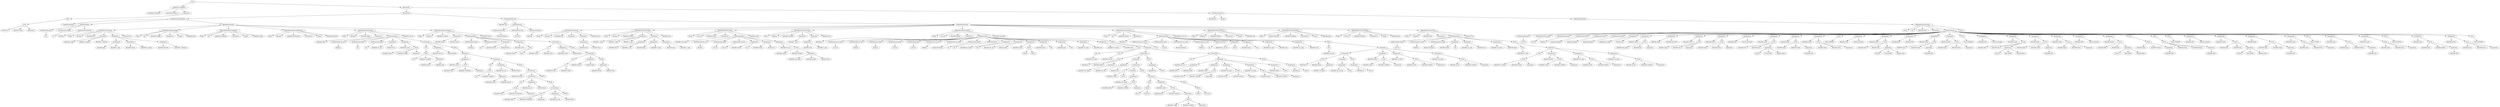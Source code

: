 digraph {
n0 [label="Goal:"];
n1 [label="MainClass:LinkedList"];
n2 [label="Identifier:LinkedList"];
n1 -> n2
n3 [label="Method Identifier:a"];
n1 -> n3
n4 [label="Statement:"];
n5 [label="Print:"];
n6 [label="FCall:"];
n7 [label="NewVar:LL"];
n6 -> n7
n8 [label="Identifier:Start"];
n6 -> n8
n9 [label="Arguments:"];
n6 -> n9
n5 -> n6
n4 -> n5
n1 -> n4
n0 -> n1
n10 [label="LRClassDec:"];
n11 [label="LRClassDec:"];
n12 [label="ClassDeclaration:Element"];
n13 [label="Identifier:Element"];
n12 -> n13
n14 [label="VarDeclarations:"];
n15 [label="VarDeclaration:Age"];
n16 [label="Int:"];
n15 -> n16
n14 -> n15
n17 [label="VarDeclaration:Salary"];
n18 [label="Int:"];
n17 -> n18
n14 -> n17
n19 [label="VarDeclaration:Married"];
n20 [label="Boolean:"];
n19 -> n20
n14 -> n19
n12 -> n14
n21 [label="MethodDeclarations:"];
n22 [label="MethodDeclaration:Init"];
n23 [label="Public:"];
n22 -> n23
n24 [label="Boolean:"];
n22 -> n24
n25 [label="Identifier:Init"];
n22 -> n25
n26 [label="Parameters:"];
n27 [label="Identifier:v_Age"];
n26 -> n27
n28 [label="Identifer:v_Salary"];
n26 -> n28
n29 [label="Identifer:v_Married"];
n26 -> n29
n22 -> n26
n30 [label="Statement:"];
n31 [label="Assignment:"];
n32 [label="Identifier:Age"];
n31 -> n32
n33 [label="Identifier:v_Age"];
n31 -> n33
n30 -> n31
n34 [label="Assignment:"];
n35 [label="Identifier:Salary"];
n34 -> n35
n36 [label="Identifier:v_Salary"];
n34 -> n36
n30 -> n34
n37 [label="Assignment:"];
n38 [label="Identifier:Married"];
n37 -> n38
n39 [label="Identifier:v_Married"];
n37 -> n39
n30 -> n37
n22 -> n30
n40 [label="Boolean:True"];
n22 -> n40
n21 -> n22
n41 [label="MethodDeclaration:GetAge"];
n42 [label="Public:"];
n41 -> n42
n43 [label="Int:"];
n41 -> n43
n44 [label="Identifier:GetAge"];
n41 -> n44
n45 [label="Parameters:"];
n41 -> n45
n46 [label="Empty:"];
n41 -> n46
n47 [label="Identifier:Age"];
n41 -> n47
n21 -> n41
n48 [label="MethodDeclaration:GetSalary"];
n49 [label="Public:"];
n48 -> n49
n50 [label="Int:"];
n48 -> n50
n51 [label="Identifier:GetSalary"];
n48 -> n51
n52 [label="Parameters:"];
n48 -> n52
n53 [label="Empty:"];
n48 -> n53
n54 [label="Identifier:Salary"];
n48 -> n54
n21 -> n48
n55 [label="MethodDeclaration:GetMarried"];
n56 [label="Public:"];
n55 -> n56
n57 [label="Boolean:"];
n55 -> n57
n58 [label="Identifier:GetMarried"];
n55 -> n58
n59 [label="Parameters:"];
n55 -> n59
n60 [label="Empty:"];
n55 -> n60
n61 [label="Identifier:Married"];
n55 -> n61
n21 -> n55
n62 [label="MethodDeclaration:Equal"];
n63 [label="Public:"];
n62 -> n63
n64 [label="Boolean:"];
n62 -> n64
n65 [label="Identifier:Equal"];
n62 -> n65
n66 [label="Parameters:"];
n67 [label="Identifier:other"];
n66 -> n67
n62 -> n66
n68 [label="VarDeclarations:"];
n69 [label="VarDeclaration:ret_val"];
n70 [label="Boolean:"];
n69 -> n70
n68 -> n69
n71 [label="VarDeclaration:aux01"];
n72 [label="Int:"];
n71 -> n72
n68 -> n71
n73 [label="VarDeclaration:aux02"];
n74 [label="Int:"];
n73 -> n74
n68 -> n73
n75 [label="Assignment:"];
n76 [label="Identifier:ret_val"];
n75 -> n76
n77 [label="Boolean:True"];
n75 -> n77
n68 -> n75
n78 [label="Assignment:"];
n79 [label="Identifier:aux01"];
n78 -> n79
n80 [label="FCall:"];
n81 [label="Identifier:other"];
n80 -> n81
n82 [label="Identifier:GetAge"];
n80 -> n82
n83 [label="Arguments:"];
n80 -> n83
n78 -> n80
n68 -> n78
n84 [label="If statement:"];
n85 [label="Not:"];
n86 [label="FCall:"];
n87 [label="this:"];
n86 -> n87
n88 [label="Identifier:Compare"];
n86 -> n88
n89 [label="Arguments:"];
n90 [label="Identifier:aux01"];
n89 -> n90
n91 [label="Identifier:Age"];
n89 -> n91
n86 -> n89
n85 -> n86
n84 -> n85
n92 [label="Assignment:"];
n93 [label="Identifier:ret_val"];
n92 -> n93
n94 [label="Boolean:False"];
n92 -> n94
n84 -> n92
n95 [label="ELSE:"];
n96 [label="Statement:"];
n97 [label="Assignment:"];
n98 [label="Identifier:aux02"];
n97 -> n98
n99 [label="FCall:"];
n100 [label="Identifier:other"];
n99 -> n100
n101 [label="Identifier:GetSalary"];
n99 -> n101
n102 [label="Arguments:"];
n99 -> n102
n97 -> n99
n96 -> n97
n103 [label="If statement:"];
n104 [label="Not:"];
n105 [label="FCall:"];
n106 [label="this:"];
n105 -> n106
n107 [label="Identifier:Compare"];
n105 -> n107
n108 [label="Arguments:"];
n109 [label="Identifier:aux02"];
n108 -> n109
n110 [label="Identifier:Salary"];
n108 -> n110
n105 -> n108
n104 -> n105
n103 -> n104
n111 [label="Assignment:"];
n112 [label="Identifier:ret_val"];
n111 -> n112
n113 [label="Boolean:False"];
n111 -> n113
n103 -> n111
n114 [label="ELSE:"];
n115 [label="If statement:"];
n116 [label="Identifier:Married"];
n115 -> n116
n117 [label="If statement:"];
n118 [label="Not:"];
n119 [label="FCall:"];
n120 [label="Identifier:other"];
n119 -> n120
n121 [label="Identifier:GetMarried"];
n119 -> n121
n122 [label="Arguments:"];
n119 -> n122
n118 -> n119
n117 -> n118
n123 [label="Assignment:"];
n124 [label="Identifier:ret_val"];
n123 -> n124
n125 [label="Boolean:False"];
n123 -> n125
n117 -> n123
n126 [label="ELSE:"];
n127 [label="If statement:"];
n128 [label="FCall:"];
n129 [label="Identifier:other"];
n128 -> n129
n130 [label="Identifier:GetMarried"];
n128 -> n130
n131 [label="Arguments:"];
n128 -> n131
n127 -> n128
n132 [label="Assignment:"];
n133 [label="Identifier:ret_val"];
n132 -> n133
n134 [label="Boolean:False"];
n132 -> n134
n127 -> n132
n135 [label="EMPTY:"];
n127 -> n135
n126 -> n127
n117 -> n126
n115 -> n117
n136 [label="EMPTY:"];
n115 -> n136
n114 -> n115
n103 -> n114
n96 -> n103
n95 -> n96
n84 -> n95
n68 -> n84
n62 -> n68
n137 [label="Identifier:ret_val"];
n62 -> n137
n21 -> n62
n138 [label="MethodDeclaration:Compare"];
n139 [label="Public:"];
n138 -> n139
n140 [label="Boolean:"];
n138 -> n140
n141 [label="Identifier:Compare"];
n138 -> n141
n142 [label="Parameters:"];
n143 [label="Identifier:num1"];
n142 -> n143
n144 [label="Identifer:num2"];
n142 -> n144
n138 -> n142
n145 [label="VarDeclarations:"];
n146 [label="VarDeclaration:retval"];
n147 [label="Boolean:"];
n146 -> n147
n145 -> n146
n148 [label="VarDeclaration:aux02"];
n149 [label="Int:"];
n148 -> n149
n145 -> n148
n150 [label="Assignment:"];
n151 [label="Identifier:retval"];
n150 -> n151
n152 [label="Boolean:False"];
n150 -> n152
n145 -> n150
n153 [label="Assignment:"];
n154 [label="Identifier:aux02"];
n153 -> n154
n155 [label="Plus:"];
n156 [label="Identifier:num2"];
n155 -> n156
n157 [label="Num:1"];
n155 -> n157
n153 -> n155
n145 -> n153
n158 [label="If statement:"];
n159 [label="Lt:"];
n160 [label="Identifier:num1"];
n159 -> n160
n161 [label="Identifier:num2"];
n159 -> n161
n158 -> n159
n162 [label="Assignment:"];
n163 [label="Identifier:retval"];
n162 -> n163
n164 [label="Boolean:False"];
n162 -> n164
n158 -> n162
n165 [label="ELSE:"];
n166 [label="If statement:"];
n167 [label="Not:"];
n168 [label="Lt:"];
n169 [label="Identifier:num1"];
n168 -> n169
n170 [label="Identifier:aux02"];
n168 -> n170
n167 -> n168
n166 -> n167
n171 [label="Assignment:"];
n172 [label="Identifier:retval"];
n171 -> n172
n173 [label="Boolean:False"];
n171 -> n173
n166 -> n171
n174 [label="ELSE:"];
n175 [label="Assignment:"];
n176 [label="Identifier:retval"];
n175 -> n176
n177 [label="Boolean:True"];
n175 -> n177
n174 -> n175
n166 -> n174
n165 -> n166
n158 -> n165
n145 -> n158
n138 -> n145
n178 [label="Identifier:retval"];
n138 -> n178
n21 -> n138
n12 -> n21
n11 -> n12
n179 [label="ClassDeclaration:List"];
n180 [label="Identifier:List"];
n179 -> n180
n181 [label="VarDeclarations:"];
n182 [label="VarDeclaration:elem"];
n183 [label="Element:Element"];
n182 -> n183
n181 -> n182
n184 [label="VarDeclaration:next"];
n185 [label="List:List"];
n184 -> n185
n181 -> n184
n186 [label="VarDeclaration:end"];
n187 [label="Boolean:"];
n186 -> n187
n181 -> n186
n179 -> n181
n188 [label="MethodDeclarations:"];
n189 [label="MethodDeclaration:Init"];
n190 [label="Public:"];
n189 -> n190
n191 [label="Boolean:"];
n189 -> n191
n192 [label="Identifier:Init"];
n189 -> n192
n193 [label="Parameters:"];
n189 -> n193
n194 [label="Statement:"];
n195 [label="Assignment:"];
n196 [label="Identifier:end"];
n195 -> n196
n197 [label="Boolean:True"];
n195 -> n197
n194 -> n195
n189 -> n194
n198 [label="Boolean:True"];
n189 -> n198
n188 -> n189
n199 [label="MethodDeclaration:InitNew"];
n200 [label="Public:"];
n199 -> n200
n201 [label="Boolean:"];
n199 -> n201
n202 [label="Identifier:InitNew"];
n199 -> n202
n203 [label="Parameters:"];
n204 [label="Identifier:v_elem"];
n203 -> n204
n205 [label="Identifer:v_next"];
n203 -> n205
n206 [label="Identifer:v_end"];
n203 -> n206
n199 -> n203
n207 [label="Statement:"];
n208 [label="Assignment:"];
n209 [label="Identifier:end"];
n208 -> n209
n210 [label="Identifier:v_end"];
n208 -> n210
n207 -> n208
n211 [label="Assignment:"];
n212 [label="Identifier:elem"];
n211 -> n212
n213 [label="Identifier:v_elem"];
n211 -> n213
n207 -> n211
n214 [label="Assignment:"];
n215 [label="Identifier:next"];
n214 -> n215
n216 [label="Identifier:v_next"];
n214 -> n216
n207 -> n214
n199 -> n207
n217 [label="Boolean:True"];
n199 -> n217
n188 -> n199
n218 [label="MethodDeclaration:Insert"];
n219 [label="Public:"];
n218 -> n219
n220 [label="List:List"];
n218 -> n220
n221 [label="Identifier:Insert"];
n218 -> n221
n222 [label="Parameters:"];
n223 [label="Identifier:new_elem"];
n222 -> n223
n218 -> n222
n224 [label="VarDeclarations:"];
n225 [label="VarDeclaration:ret_val"];
n226 [label="Boolean:"];
n225 -> n226
n224 -> n225
n227 [label="VarDeclaration:aux03"];
n228 [label="List:List"];
n227 -> n228
n224 -> n227
n229 [label="VarDeclaration:aux02"];
n230 [label="List:List"];
n229 -> n230
n224 -> n229
n231 [label="Assignment:"];
n232 [label="Identifier:aux03"];
n231 -> n232
n233 [label="this:"];
n231 -> n233
n224 -> n231
n234 [label="Assignment:"];
n235 [label="Identifier:aux02"];
n234 -> n235
n236 [label="NewVar:List"];
n234 -> n236
n224 -> n234
n237 [label="Assignment:"];
n238 [label="Identifier:ret_val"];
n237 -> n238
n239 [label="FCall:"];
n240 [label="Identifier:aux02"];
n239 -> n240
n241 [label="Identifier:InitNew"];
n239 -> n241
n242 [label="Arguments:"];
n243 [label="Identifier:new_elem"];
n242 -> n243
n244 [label="Identifier:aux03"];
n242 -> n244
n245 [label="Boolean:False"];
n242 -> n245
n239 -> n242
n237 -> n239
n224 -> n237
n218 -> n224
n246 [label="Identifier:aux02"];
n218 -> n246
n188 -> n218
n247 [label="MethodDeclaration:SetNext"];
n248 [label="Public:"];
n247 -> n248
n249 [label="Boolean:"];
n247 -> n249
n250 [label="Identifier:SetNext"];
n247 -> n250
n251 [label="Parameters:"];
n252 [label="Identifier:v_next"];
n251 -> n252
n247 -> n251
n253 [label="Statement:"];
n254 [label="Assignment:"];
n255 [label="Identifier:next"];
n254 -> n255
n256 [label="Identifier:v_next"];
n254 -> n256
n253 -> n254
n247 -> n253
n257 [label="Boolean:True"];
n247 -> n257
n188 -> n247
n258 [label="MethodDeclaration:Delete"];
n259 [label="Public:"];
n258 -> n259
n260 [label="List:List"];
n258 -> n260
n261 [label="Identifier:Delete"];
n258 -> n261
n262 [label="Parameters:"];
n263 [label="Identifier:e"];
n262 -> n263
n258 -> n262
n264 [label="VarDeclarations:"];
n265 [label="VarDeclaration:my_head"];
n266 [label="List:List"];
n265 -> n266
n264 -> n265
n267 [label="VarDeclaration:ret_val"];
n268 [label="Boolean:"];
n267 -> n268
n264 -> n267
n269 [label="VarDeclaration:aux05"];
n270 [label="Boolean:"];
n269 -> n270
n264 -> n269
n271 [label="VarDeclaration:aux01"];
n272 [label="List:List"];
n271 -> n272
n264 -> n271
n273 [label="VarDeclaration:prev"];
n274 [label="List:List"];
n273 -> n274
n264 -> n273
n275 [label="VarDeclaration:var_end"];
n276 [label="Boolean:"];
n275 -> n276
n264 -> n275
n277 [label="VarDeclaration:var_elem"];
n278 [label="Element:Element"];
n277 -> n278
n264 -> n277
n279 [label="VarDeclaration:aux04"];
n280 [label="Int:"];
n279 -> n280
n264 -> n279
n281 [label="VarDeclaration:nt"];
n282 [label="Int:"];
n281 -> n282
n264 -> n281
n283 [label="Assignment:"];
n284 [label="Identifier:my_head"];
n283 -> n284
n285 [label="this:"];
n283 -> n285
n264 -> n283
n286 [label="Assignment:"];
n287 [label="Identifier:ret_val"];
n286 -> n287
n288 [label="Boolean:False"];
n286 -> n288
n264 -> n286
n289 [label="Assignment:"];
n290 [label="Identifier:aux04"];
n289 -> n290
n291 [label="Minus:"];
n292 [label="Num:0"];
n291 -> n292
n293 [label="Num:1"];
n291 -> n293
n289 -> n291
n264 -> n289
n294 [label="Assignment:"];
n295 [label="Identifier:aux01"];
n294 -> n295
n296 [label="this:"];
n294 -> n296
n264 -> n294
n297 [label="Assignment:"];
n298 [label="Identifier:prev"];
n297 -> n298
n299 [label="this:"];
n297 -> n299
n264 -> n297
n300 [label="Assignment:"];
n301 [label="Identifier:var_end"];
n300 -> n301
n302 [label="Identifier:end"];
n300 -> n302
n264 -> n300
n303 [label="Assignment:"];
n304 [label="Identifier:var_elem"];
n303 -> n304
n305 [label="Identifier:elem"];
n303 -> n305
n264 -> n303
n306 [label="While:"];
n307 [label="And:"];
n308 [label="Not:"];
n309 [label="Identifier:var_end"];
n308 -> n309
n307 -> n308
n310 [label="Not:"];
n311 [label="Identifier:ret_val"];
n310 -> n311
n307 -> n310
n306 -> n307
n312 [label="Statement:"];
n313 [label="If statement:"];
n314 [label="FCall:"];
n315 [label="Identifier:e"];
n314 -> n315
n316 [label="Identifier:Equal"];
n314 -> n316
n317 [label="Arguments:"];
n318 [label="Identifier:var_elem"];
n317 -> n318
n314 -> n317
n313 -> n314
n319 [label="Statement:"];
n320 [label="Assignment:"];
n321 [label="Identifier:ret_val"];
n320 -> n321
n322 [label="Boolean:True"];
n320 -> n322
n319 -> n320
n323 [label="If statement:"];
n324 [label="Lt:"];
n325 [label="Identifier:aux04"];
n324 -> n325
n326 [label="Num:0"];
n324 -> n326
n323 -> n324
n327 [label="Statement:"];
n328 [label="Assignment:"];
n329 [label="Identifier:my_head"];
n328 -> n329
n330 [label="FCall:"];
n331 [label="Identifier:aux01"];
n330 -> n331
n332 [label="Identifier:GetNext"];
n330 -> n332
n333 [label="Arguments:"];
n330 -> n333
n328 -> n330
n327 -> n328
n323 -> n327
n334 [label="ELSE:"];
n335 [label="Statement:"];
n336 [label="Print:"];
n337 [label="Minus:"];
n338 [label="Num:0"];
n337 -> n338
n339 [label="Num:555"];
n337 -> n339
n336 -> n337
n335 -> n336
n340 [label="Assignment:"];
n341 [label="Identifier:aux05"];
n340 -> n341
n342 [label="FCall:"];
n343 [label="Identifier:prev"];
n342 -> n343
n344 [label="Identifier:SetNext"];
n342 -> n344
n345 [label="Arguments:"];
n346 [label="FCall:"];
n347 [label="Identifier:aux01"];
n346 -> n347
n348 [label="Identifier:GetNext"];
n346 -> n348
n349 [label="Arguments:"];
n346 -> n349
n345 -> n346
n342 -> n345
n340 -> n342
n335 -> n340
n350 [label="Print:"];
n351 [label="Minus:"];
n352 [label="Num:0"];
n351 -> n352
n353 [label="Num:555"];
n351 -> n353
n350 -> n351
n335 -> n350
n334 -> n335
n323 -> n334
n319 -> n323
n313 -> n319
n354 [label="ELSE:"];
n355 [label="Assignment:"];
n356 [label="Identifier:nt"];
n355 -> n356
n357 [label="Num:0"];
n355 -> n357
n354 -> n355
n313 -> n354
n312 -> n313
n358 [label="If statement:"];
n359 [label="Not:"];
n360 [label="Identifier:ret_val"];
n359 -> n360
n358 -> n359
n361 [label="Statement:"];
n362 [label="Assignment:"];
n363 [label="Identifier:prev"];
n362 -> n363
n364 [label="Identifier:aux01"];
n362 -> n364
n361 -> n362
n365 [label="Assignment:"];
n366 [label="Identifier:aux01"];
n365 -> n366
n367 [label="FCall:"];
n368 [label="Identifier:aux01"];
n367 -> n368
n369 [label="Identifier:GetNext"];
n367 -> n369
n370 [label="Arguments:"];
n367 -> n370
n365 -> n367
n361 -> n365
n371 [label="Assignment:"];
n372 [label="Identifier:var_end"];
n371 -> n372
n373 [label="FCall:"];
n374 [label="Identifier:aux01"];
n373 -> n374
n375 [label="Identifier:GetEnd"];
n373 -> n375
n376 [label="Arguments:"];
n373 -> n376
n371 -> n373
n361 -> n371
n377 [label="Assignment:"];
n378 [label="Identifier:var_elem"];
n377 -> n378
n379 [label="FCall:"];
n380 [label="Identifier:aux01"];
n379 -> n380
n381 [label="Identifier:GetElem"];
n379 -> n381
n382 [label="Arguments:"];
n379 -> n382
n377 -> n379
n361 -> n377
n383 [label="Assignment:"];
n384 [label="Identifier:aux04"];
n383 -> n384
n385 [label="Num:1"];
n383 -> n385
n361 -> n383
n358 -> n361
n386 [label="ELSE:"];
n387 [label="Assignment:"];
n388 [label="Identifier:nt"];
n387 -> n388
n389 [label="Num:0"];
n387 -> n389
n386 -> n387
n358 -> n386
n312 -> n358
n306 -> n312
n264 -> n306
n258 -> n264
n390 [label="Identifier:my_head"];
n258 -> n390
n188 -> n258
n391 [label="MethodDeclaration:Search"];
n392 [label="Public:"];
n391 -> n392
n393 [label="Int:"];
n391 -> n393
n394 [label="Identifier:Search"];
n391 -> n394
n395 [label="Parameters:"];
n396 [label="Identifier:e"];
n395 -> n396
n391 -> n395
n397 [label="VarDeclarations:"];
n398 [label="VarDeclaration:int_ret_val"];
n399 [label="Int:"];
n398 -> n399
n397 -> n398
n400 [label="VarDeclaration:aux01"];
n401 [label="List:List"];
n400 -> n401
n397 -> n400
n402 [label="VarDeclaration:var_elem"];
n403 [label="Element:Element"];
n402 -> n403
n397 -> n402
n404 [label="VarDeclaration:var_end"];
n405 [label="Boolean:"];
n404 -> n405
n397 -> n404
n406 [label="VarDeclaration:nt"];
n407 [label="Int:"];
n406 -> n407
n397 -> n406
n408 [label="Assignment:"];
n409 [label="Identifier:int_ret_val"];
n408 -> n409
n410 [label="Num:0"];
n408 -> n410
n397 -> n408
n411 [label="Assignment:"];
n412 [label="Identifier:aux01"];
n411 -> n412
n413 [label="this:"];
n411 -> n413
n397 -> n411
n414 [label="Assignment:"];
n415 [label="Identifier:var_end"];
n414 -> n415
n416 [label="Identifier:end"];
n414 -> n416
n397 -> n414
n417 [label="Assignment:"];
n418 [label="Identifier:var_elem"];
n417 -> n418
n419 [label="Identifier:elem"];
n417 -> n419
n397 -> n417
n420 [label="While:"];
n421 [label="Not:"];
n422 [label="Identifier:var_end"];
n421 -> n422
n420 -> n421
n423 [label="Statement:"];
n424 [label="If statement:"];
n425 [label="FCall:"];
n426 [label="Identifier:e"];
n425 -> n426
n427 [label="Identifier:Equal"];
n425 -> n427
n428 [label="Arguments:"];
n429 [label="Identifier:var_elem"];
n428 -> n429
n425 -> n428
n424 -> n425
n430 [label="Statement:"];
n431 [label="Assignment:"];
n432 [label="Identifier:int_ret_val"];
n431 -> n432
n433 [label="Num:1"];
n431 -> n433
n430 -> n431
n424 -> n430
n434 [label="ELSE:"];
n435 [label="Assignment:"];
n436 [label="Identifier:nt"];
n435 -> n436
n437 [label="Num:0"];
n435 -> n437
n434 -> n435
n424 -> n434
n423 -> n424
n438 [label="Assignment:"];
n439 [label="Identifier:aux01"];
n438 -> n439
n440 [label="FCall:"];
n441 [label="Identifier:aux01"];
n440 -> n441
n442 [label="Identifier:GetNext"];
n440 -> n442
n443 [label="Arguments:"];
n440 -> n443
n438 -> n440
n423 -> n438
n444 [label="Assignment:"];
n445 [label="Identifier:var_end"];
n444 -> n445
n446 [label="FCall:"];
n447 [label="Identifier:aux01"];
n446 -> n447
n448 [label="Identifier:GetEnd"];
n446 -> n448
n449 [label="Arguments:"];
n446 -> n449
n444 -> n446
n423 -> n444
n450 [label="Assignment:"];
n451 [label="Identifier:var_elem"];
n450 -> n451
n452 [label="FCall:"];
n453 [label="Identifier:aux01"];
n452 -> n453
n454 [label="Identifier:GetElem"];
n452 -> n454
n455 [label="Arguments:"];
n452 -> n455
n450 -> n452
n423 -> n450
n420 -> n423
n397 -> n420
n391 -> n397
n456 [label="Identifier:int_ret_val"];
n391 -> n456
n188 -> n391
n457 [label="MethodDeclaration:GetEnd"];
n458 [label="Public:"];
n457 -> n458
n459 [label="Boolean:"];
n457 -> n459
n460 [label="Identifier:GetEnd"];
n457 -> n460
n461 [label="Parameters:"];
n457 -> n461
n462 [label="Empty:"];
n457 -> n462
n463 [label="Identifier:end"];
n457 -> n463
n188 -> n457
n464 [label="MethodDeclaration:GetElem"];
n465 [label="Public:"];
n464 -> n465
n466 [label="Element:Element"];
n464 -> n466
n467 [label="Identifier:GetElem"];
n464 -> n467
n468 [label="Parameters:"];
n464 -> n468
n469 [label="Empty:"];
n464 -> n469
n470 [label="Identifier:elem"];
n464 -> n470
n188 -> n464
n471 [label="MethodDeclaration:GetNext"];
n472 [label="Public:"];
n471 -> n472
n473 [label="List:List"];
n471 -> n473
n474 [label="Identifier:GetNext"];
n471 -> n474
n475 [label="Parameters:"];
n471 -> n475
n476 [label="Empty:"];
n471 -> n476
n477 [label="Identifier:next"];
n471 -> n477
n188 -> n471
n478 [label="MethodDeclaration:Print"];
n479 [label="Public:"];
n478 -> n479
n480 [label="Boolean:"];
n478 -> n480
n481 [label="Identifier:Print"];
n478 -> n481
n482 [label="Parameters:"];
n478 -> n482
n483 [label="VarDeclarations:"];
n484 [label="VarDeclaration:aux01"];
n485 [label="List:List"];
n484 -> n485
n483 -> n484
n486 [label="VarDeclaration:var_end"];
n487 [label="Boolean:"];
n486 -> n487
n483 -> n486
n488 [label="VarDeclaration:var_elem"];
n489 [label="Element:Element"];
n488 -> n489
n483 -> n488
n490 [label="Assignment:"];
n491 [label="Identifier:aux01"];
n490 -> n491
n492 [label="this:"];
n490 -> n492
n483 -> n490
n493 [label="Assignment:"];
n494 [label="Identifier:var_end"];
n493 -> n494
n495 [label="Identifier:end"];
n493 -> n495
n483 -> n493
n496 [label="Assignment:"];
n497 [label="Identifier:var_elem"];
n496 -> n497
n498 [label="Identifier:elem"];
n496 -> n498
n483 -> n496
n499 [label="While:"];
n500 [label="Not:"];
n501 [label="Identifier:var_end"];
n500 -> n501
n499 -> n500
n502 [label="Statement:"];
n503 [label="Print:"];
n504 [label="FCall:"];
n505 [label="Identifier:var_elem"];
n504 -> n505
n506 [label="Identifier:GetAge"];
n504 -> n506
n507 [label="Arguments:"];
n504 -> n507
n503 -> n504
n502 -> n503
n508 [label="Assignment:"];
n509 [label="Identifier:aux01"];
n508 -> n509
n510 [label="FCall:"];
n511 [label="Identifier:aux01"];
n510 -> n511
n512 [label="Identifier:GetNext"];
n510 -> n512
n513 [label="Arguments:"];
n510 -> n513
n508 -> n510
n502 -> n508
n514 [label="Assignment:"];
n515 [label="Identifier:var_end"];
n514 -> n515
n516 [label="FCall:"];
n517 [label="Identifier:aux01"];
n516 -> n517
n518 [label="Identifier:GetEnd"];
n516 -> n518
n519 [label="Arguments:"];
n516 -> n519
n514 -> n516
n502 -> n514
n520 [label="Assignment:"];
n521 [label="Identifier:var_elem"];
n520 -> n521
n522 [label="FCall:"];
n523 [label="Identifier:aux01"];
n522 -> n523
n524 [label="Identifier:GetElem"];
n522 -> n524
n525 [label="Arguments:"];
n522 -> n525
n520 -> n522
n502 -> n520
n499 -> n502
n483 -> n499
n478 -> n483
n526 [label="Boolean:True"];
n478 -> n526
n188 -> n478
n179 -> n188
n11 -> n179
n10 -> n11
n527 [label="ClassDeclaration:LL"];
n528 [label="Identifier:LL"];
n527 -> n528
n529 [label="Empty:"];
n527 -> n529
n530 [label="MethodDeclarations:"];
n531 [label="MethodDeclaration:Start"];
n532 [label="Public:"];
n531 -> n532
n533 [label="Int:"];
n531 -> n533
n534 [label="Identifier:Start"];
n531 -> n534
n535 [label="Parameters:"];
n531 -> n535
n536 [label="VarDeclarations:"];
n537 [label="VarDeclaration:head"];
n538 [label="List:List"];
n537 -> n538
n536 -> n537
n539 [label="VarDeclaration:last_elem"];
n540 [label="List:List"];
n539 -> n540
n536 -> n539
n541 [label="VarDeclaration:aux01"];
n542 [label="Boolean:"];
n541 -> n542
n536 -> n541
n543 [label="VarDeclaration:el01"];
n544 [label="Element:Element"];
n543 -> n544
n536 -> n543
n545 [label="VarDeclaration:el02"];
n546 [label="Element:Element"];
n545 -> n546
n536 -> n545
n547 [label="VarDeclaration:el03"];
n548 [label="Element:Element"];
n547 -> n548
n536 -> n547
n549 [label="Assignment:"];
n550 [label="Identifier:last_elem"];
n549 -> n550
n551 [label="NewVar:List"];
n549 -> n551
n536 -> n549
n552 [label="Assignment:"];
n553 [label="Identifier:aux01"];
n552 -> n553
n554 [label="FCall:"];
n555 [label="Identifier:last_elem"];
n554 -> n555
n556 [label="Identifier:Init"];
n554 -> n556
n557 [label="Arguments:"];
n554 -> n557
n552 -> n554
n536 -> n552
n558 [label="Assignment:"];
n559 [label="Identifier:head"];
n558 -> n559
n560 [label="Identifier:last_elem"];
n558 -> n560
n536 -> n558
n561 [label="Assignment:"];
n562 [label="Identifier:aux01"];
n561 -> n562
n563 [label="FCall:"];
n564 [label="Identifier:head"];
n563 -> n564
n565 [label="Identifier:Init"];
n563 -> n565
n566 [label="Arguments:"];
n563 -> n566
n561 -> n563
n536 -> n561
n567 [label="Assignment:"];
n568 [label="Identifier:aux01"];
n567 -> n568
n569 [label="FCall:"];
n570 [label="Identifier:head"];
n569 -> n570
n571 [label="Identifier:Print"];
n569 -> n571
n572 [label="Arguments:"];
n569 -> n572
n567 -> n569
n536 -> n567
n573 [label="Assignment:"];
n574 [label="Identifier:el01"];
n573 -> n574
n575 [label="NewVar:Element"];
n573 -> n575
n536 -> n573
n576 [label="Assignment:"];
n577 [label="Identifier:aux01"];
n576 -> n577
n578 [label="FCall:"];
n579 [label="Identifier:el01"];
n578 -> n579
n580 [label="Identifier:Init"];
n578 -> n580
n581 [label="Arguments:"];
n582 [label="Num:25"];
n581 -> n582
n583 [label="Num:37000"];
n581 -> n583
n584 [label="Boolean:False"];
n581 -> n584
n578 -> n581
n576 -> n578
n536 -> n576
n585 [label="Assignment:"];
n586 [label="Identifier:head"];
n585 -> n586
n587 [label="FCall:"];
n588 [label="Identifier:head"];
n587 -> n588
n589 [label="Identifier:Insert"];
n587 -> n589
n590 [label="Arguments:"];
n591 [label="Identifier:el01"];
n590 -> n591
n587 -> n590
n585 -> n587
n536 -> n585
n592 [label="Assignment:"];
n593 [label="Identifier:aux01"];
n592 -> n593
n594 [label="FCall:"];
n595 [label="Identifier:head"];
n594 -> n595
n596 [label="Identifier:Print"];
n594 -> n596
n597 [label="Arguments:"];
n594 -> n597
n592 -> n594
n536 -> n592
n598 [label="Print:"];
n599 [label="Num:10000000"];
n598 -> n599
n536 -> n598
n600 [label="Assignment:"];
n601 [label="Identifier:el01"];
n600 -> n601
n602 [label="NewVar:Element"];
n600 -> n602
n536 -> n600
n603 [label="Assignment:"];
n604 [label="Identifier:aux01"];
n603 -> n604
n605 [label="FCall:"];
n606 [label="Identifier:el01"];
n605 -> n606
n607 [label="Identifier:Init"];
n605 -> n607
n608 [label="Arguments:"];
n609 [label="Num:39"];
n608 -> n609
n610 [label="Num:42000"];
n608 -> n610
n611 [label="Boolean:True"];
n608 -> n611
n605 -> n608
n603 -> n605
n536 -> n603
n612 [label="Assignment:"];
n613 [label="Identifier:el02"];
n612 -> n613
n614 [label="Identifier:el01"];
n612 -> n614
n536 -> n612
n615 [label="Assignment:"];
n616 [label="Identifier:head"];
n615 -> n616
n617 [label="FCall:"];
n618 [label="Identifier:head"];
n617 -> n618
n619 [label="Identifier:Insert"];
n617 -> n619
n620 [label="Arguments:"];
n621 [label="Identifier:el01"];
n620 -> n621
n617 -> n620
n615 -> n617
n536 -> n615
n622 [label="Assignment:"];
n623 [label="Identifier:aux01"];
n622 -> n623
n624 [label="FCall:"];
n625 [label="Identifier:head"];
n624 -> n625
n626 [label="Identifier:Print"];
n624 -> n626
n627 [label="Arguments:"];
n624 -> n627
n622 -> n624
n536 -> n622
n628 [label="Print:"];
n629 [label="Num:10000000"];
n628 -> n629
n536 -> n628
n630 [label="Assignment:"];
n631 [label="Identifier:el01"];
n630 -> n631
n632 [label="NewVar:Element"];
n630 -> n632
n536 -> n630
n633 [label="Assignment:"];
n634 [label="Identifier:aux01"];
n633 -> n634
n635 [label="FCall:"];
n636 [label="Identifier:el01"];
n635 -> n636
n637 [label="Identifier:Init"];
n635 -> n637
n638 [label="Arguments:"];
n639 [label="Num:22"];
n638 -> n639
n640 [label="Num:34000"];
n638 -> n640
n641 [label="Boolean:False"];
n638 -> n641
n635 -> n638
n633 -> n635
n536 -> n633
n642 [label="Assignment:"];
n643 [label="Identifier:head"];
n642 -> n643
n644 [label="FCall:"];
n645 [label="Identifier:head"];
n644 -> n645
n646 [label="Identifier:Insert"];
n644 -> n646
n647 [label="Arguments:"];
n648 [label="Identifier:el01"];
n647 -> n648
n644 -> n647
n642 -> n644
n536 -> n642
n649 [label="Assignment:"];
n650 [label="Identifier:aux01"];
n649 -> n650
n651 [label="FCall:"];
n652 [label="Identifier:head"];
n651 -> n652
n653 [label="Identifier:Print"];
n651 -> n653
n654 [label="Arguments:"];
n651 -> n654
n649 -> n651
n536 -> n649
n655 [label="Assignment:"];
n656 [label="Identifier:el03"];
n655 -> n656
n657 [label="NewVar:Element"];
n655 -> n657
n536 -> n655
n658 [label="Assignment:"];
n659 [label="Identifier:aux01"];
n658 -> n659
n660 [label="FCall:"];
n661 [label="Identifier:el03"];
n660 -> n661
n662 [label="Identifier:Init"];
n660 -> n662
n663 [label="Arguments:"];
n664 [label="Num:27"];
n663 -> n664
n665 [label="Num:34000"];
n663 -> n665
n666 [label="Boolean:False"];
n663 -> n666
n660 -> n663
n658 -> n660
n536 -> n658
n667 [label="Print:"];
n668 [label="FCall:"];
n669 [label="Identifier:head"];
n668 -> n669
n670 [label="Identifier:Search"];
n668 -> n670
n671 [label="Arguments:"];
n672 [label="Identifier:el02"];
n671 -> n672
n668 -> n671
n667 -> n668
n536 -> n667
n673 [label="Print:"];
n674 [label="FCall:"];
n675 [label="Identifier:head"];
n674 -> n675
n676 [label="Identifier:Search"];
n674 -> n676
n677 [label="Arguments:"];
n678 [label="Identifier:el03"];
n677 -> n678
n674 -> n677
n673 -> n674
n536 -> n673
n679 [label="Print:"];
n680 [label="Num:10000000"];
n679 -> n680
n536 -> n679
n681 [label="Assignment:"];
n682 [label="Identifier:el01"];
n681 -> n682
n683 [label="NewVar:Element"];
n681 -> n683
n536 -> n681
n684 [label="Assignment:"];
n685 [label="Identifier:aux01"];
n684 -> n685
n686 [label="FCall:"];
n687 [label="Identifier:el01"];
n686 -> n687
n688 [label="Identifier:Init"];
n686 -> n688
n689 [label="Arguments:"];
n690 [label="Num:28"];
n689 -> n690
n691 [label="Num:35000"];
n689 -> n691
n692 [label="Boolean:False"];
n689 -> n692
n686 -> n689
n684 -> n686
n536 -> n684
n693 [label="Assignment:"];
n694 [label="Identifier:head"];
n693 -> n694
n695 [label="FCall:"];
n696 [label="Identifier:head"];
n695 -> n696
n697 [label="Identifier:Insert"];
n695 -> n697
n698 [label="Arguments:"];
n699 [label="Identifier:el01"];
n698 -> n699
n695 -> n698
n693 -> n695
n536 -> n693
n700 [label="Assignment:"];
n701 [label="Identifier:aux01"];
n700 -> n701
n702 [label="FCall:"];
n703 [label="Identifier:head"];
n702 -> n703
n704 [label="Identifier:Print"];
n702 -> n704
n705 [label="Arguments:"];
n702 -> n705
n700 -> n702
n536 -> n700
n706 [label="Print:"];
n707 [label="Num:2220000"];
n706 -> n707
n536 -> n706
n708 [label="Assignment:"];
n709 [label="Identifier:head"];
n708 -> n709
n710 [label="FCall:"];
n711 [label="Identifier:head"];
n710 -> n711
n712 [label="Identifier:Delete"];
n710 -> n712
n713 [label="Arguments:"];
n714 [label="Identifier:el02"];
n713 -> n714
n710 -> n713
n708 -> n710
n536 -> n708
n715 [label="Assignment:"];
n716 [label="Identifier:aux01"];
n715 -> n716
n717 [label="FCall:"];
n718 [label="Identifier:head"];
n717 -> n718
n719 [label="Identifier:Print"];
n717 -> n719
n720 [label="Arguments:"];
n717 -> n720
n715 -> n717
n536 -> n715
n721 [label="Print:"];
n722 [label="Num:33300000"];
n721 -> n722
n536 -> n721
n723 [label="Assignment:"];
n724 [label="Identifier:head"];
n723 -> n724
n725 [label="FCall:"];
n726 [label="Identifier:head"];
n725 -> n726
n727 [label="Identifier:Delete"];
n725 -> n727
n728 [label="Arguments:"];
n729 [label="Identifier:el01"];
n728 -> n729
n725 -> n728
n723 -> n725
n536 -> n723
n730 [label="Assignment:"];
n731 [label="Identifier:aux01"];
n730 -> n731
n732 [label="FCall:"];
n733 [label="Identifier:head"];
n732 -> n733
n734 [label="Identifier:Print"];
n732 -> n734
n735 [label="Arguments:"];
n732 -> n735
n730 -> n732
n536 -> n730
n736 [label="Print:"];
n737 [label="Num:44440000"];
n736 -> n737
n536 -> n736
n531 -> n536
n738 [label="Num:0"];
n531 -> n738
n530 -> n531
n527 -> n530
n10 -> n527
n0 -> n10
}
